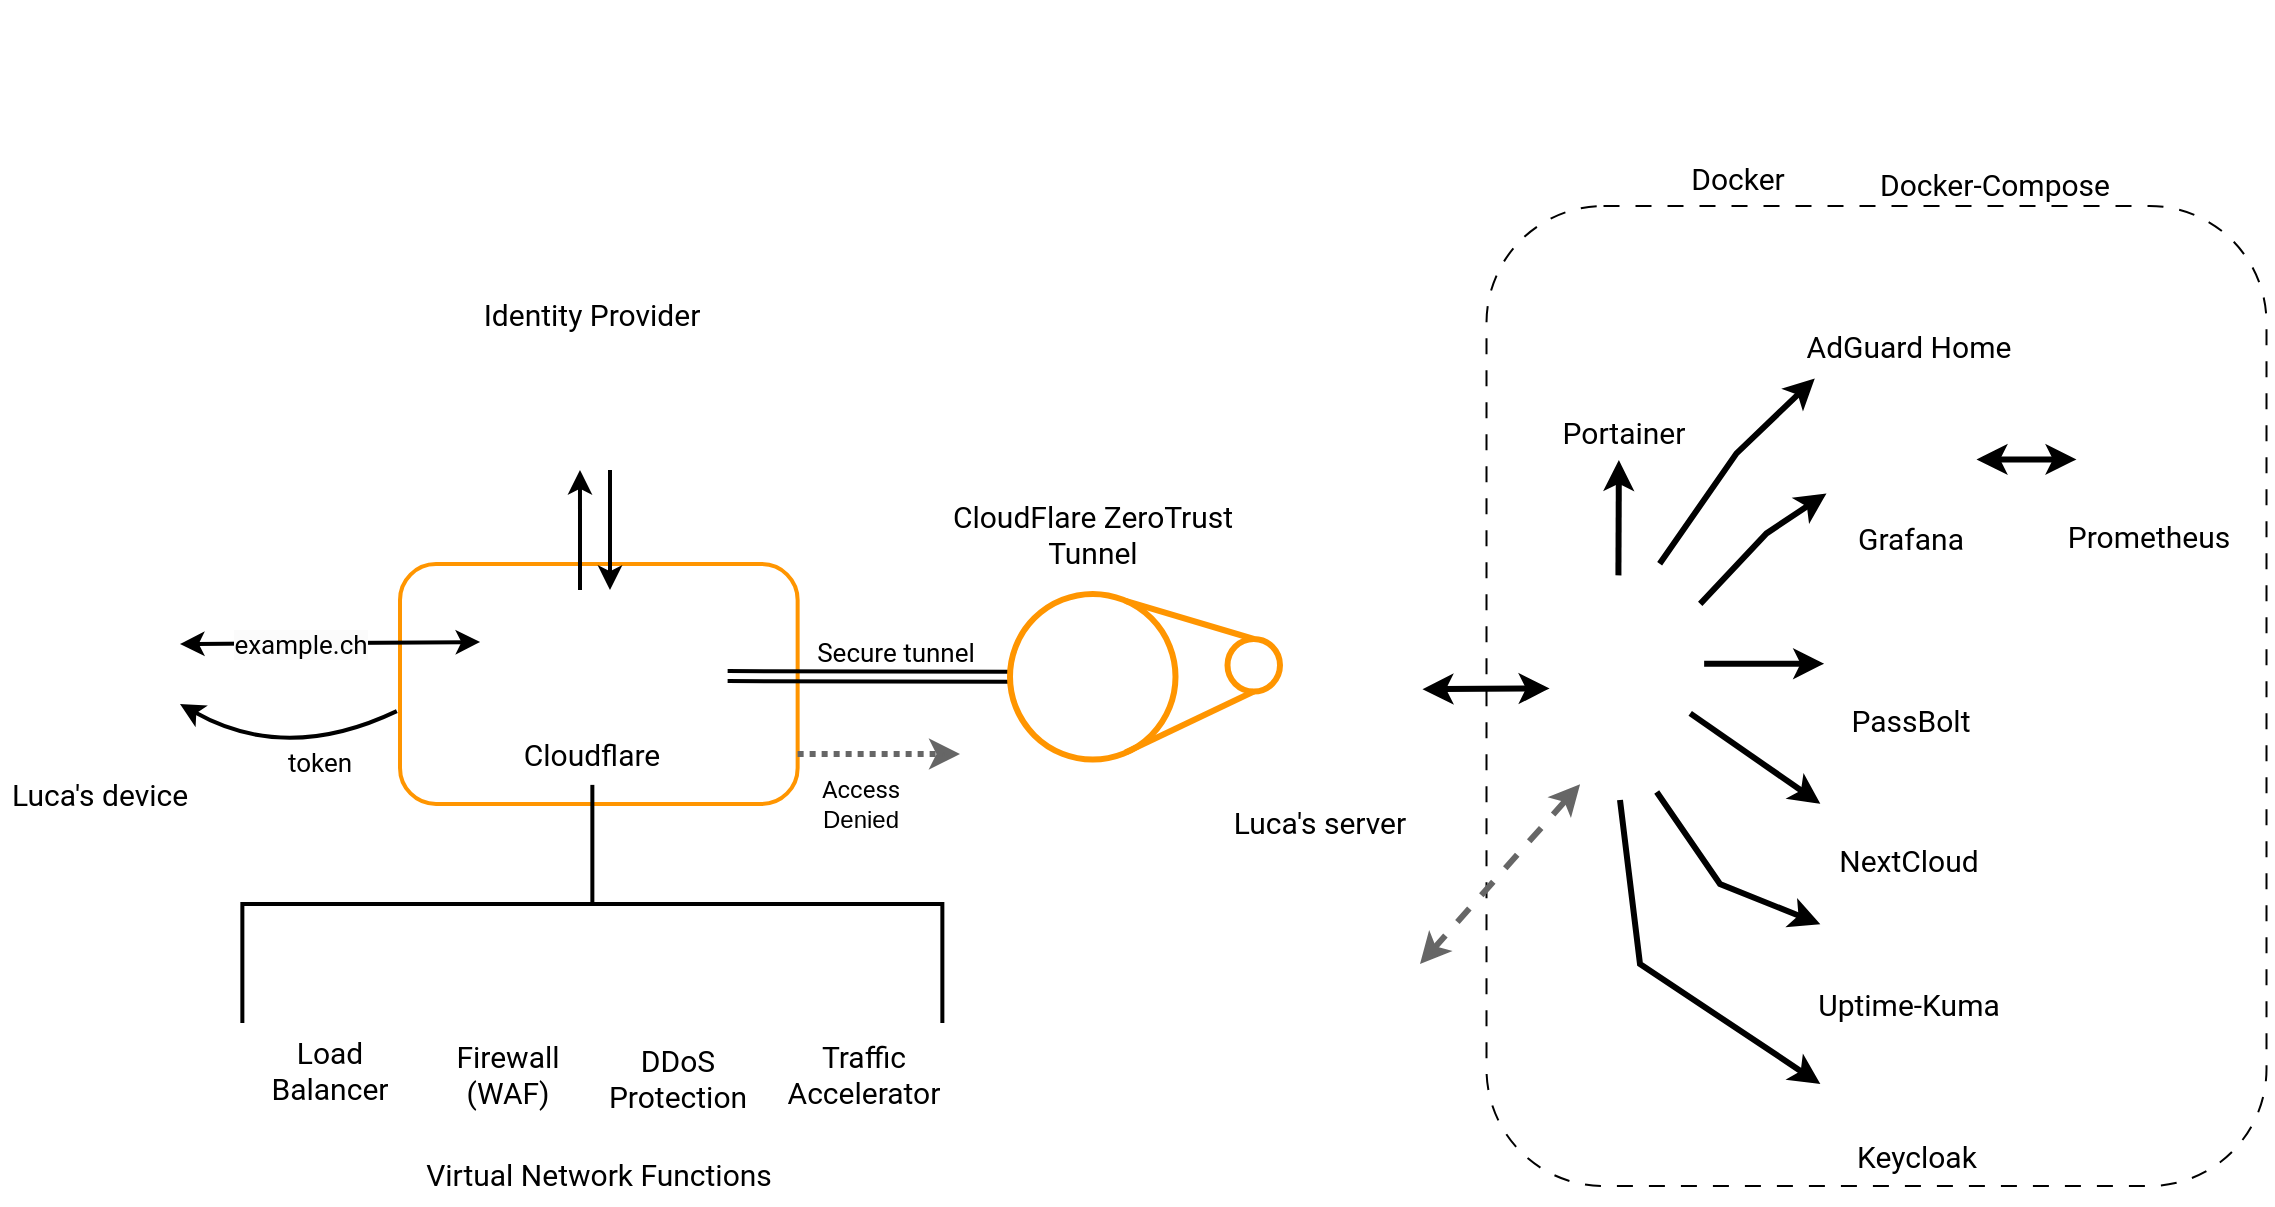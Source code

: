<mxfile version="21.3.3" type="device">
  <diagram name="Page-1" id="MUNQ2RagDNplRtzWQptZ">
    <mxGraphModel dx="3213" dy="1006" grid="1" gridSize="10" guides="1" tooltips="1" connect="1" arrows="1" fold="1" page="1" pageScale="1" pageWidth="850" pageHeight="1100" background="#ffffff" math="0" shadow="0">
      <root>
        <mxCell id="0" />
        <mxCell id="1" parent="0" />
        <mxCell id="4DpClMkkZlTGhRyB2elV-107" value="" style="rounded=1;whiteSpace=wrap;html=1;fillColor=none;dashed=1;dashPattern=8 8;" parent="1" vertex="1">
          <mxGeometry x="153.25" y="151" width="390" height="490" as="geometry" />
        </mxCell>
        <mxCell id="4DpClMkkZlTGhRyB2elV-103" value="" style="shape=image;verticalLabelPosition=bottom;labelBackgroundColor=default;verticalAlign=top;aspect=fixed;imageAspect=0;image=https://cdn-icons-png.flaticon.com/512/757/757179.png;" parent="1" vertex="1">
          <mxGeometry x="5" y="319.69" width="129" height="129" as="geometry" />
        </mxCell>
        <mxCell id="4DpClMkkZlTGhRyB2elV-38" value="" style="rounded=1;whiteSpace=wrap;html=1;fillColor=none;strokeColor=#FF9500;strokeWidth=2;" parent="1" vertex="1">
          <mxGeometry x="-390" y="330" width="198.82" height="120" as="geometry" />
        </mxCell>
        <mxCell id="4DpClMkkZlTGhRyB2elV-18" value="" style="shape=image;verticalLabelPosition=bottom;labelBackgroundColor=default;verticalAlign=top;aspect=fixed;imageAspect=0;image=https://upload.wikimedia.org/wikipedia/commons/thumb/1/1b/Traefik.logo.png/1200px-Traefik.logo.png;" parent="1" vertex="1">
          <mxGeometry x="186.81" y="339.69" width="67.06" height="92.5" as="geometry" />
        </mxCell>
        <mxCell id="4DpClMkkZlTGhRyB2elV-28" value="" style="shape=image;verticalLabelPosition=bottom;labelBackgroundColor=default;verticalAlign=top;aspect=fixed;imageAspect=0;image=https://static-00.iconduck.com/assets.00/portainer-icon-366x512-rt9if7pd.png;" parent="1" vertex="1">
          <mxGeometry x="197.93" y="172.99" width="57.18" height="80" as="geometry" />
        </mxCell>
        <mxCell id="4DpClMkkZlTGhRyB2elV-29" value="" style="shape=image;verticalLabelPosition=bottom;labelBackgroundColor=default;verticalAlign=top;aspect=fixed;imageAspect=0;image=https://gitlab.developers.cam.ac.uk/uploads/-/system/project/avatar/4542/compose.png;" parent="1" vertex="1">
          <mxGeometry x="374.91" y="48.69" width="64.69" height="82" as="geometry" />
        </mxCell>
        <mxCell id="4DpClMkkZlTGhRyB2elV-32" value="" style="shape=image;verticalLabelPosition=bottom;labelBackgroundColor=default;verticalAlign=top;aspect=fixed;imageAspect=0;image=https://icons.veryicon.com/png/o/miscellaneous/two-color-icon-library/user-286.png;" parent="1" vertex="1">
          <mxGeometry x="-590" y="340" width="100" height="100" as="geometry" />
        </mxCell>
        <mxCell id="4DpClMkkZlTGhRyB2elV-33" value="" style="shape=image;verticalLabelPosition=bottom;labelBackgroundColor=default;verticalAlign=top;aspect=fixed;imageAspect=0;image=https://gnulinux.ch/bl-content/uploads/pages/21d48109461a5a4809df8924600e170b/cloudflare_logo.png;" parent="1" vertex="1">
          <mxGeometry x="-360" y="350" width="132.36" height="60" as="geometry" />
        </mxCell>
        <mxCell id="4DpClMkkZlTGhRyB2elV-34" value="Cloudflare" style="text;html=1;strokeColor=none;fillColor=none;align=center;verticalAlign=middle;whiteSpace=wrap;rounded=0;fontFamily=Roboto;fontSource=https%3A%2F%2Ffonts.googleapis.com%2Fcss%3Ffamily%3DRoboto;fontSize=15;" parent="1" vertex="1">
          <mxGeometry x="-323.82" y="410" width="60" height="30" as="geometry" />
        </mxCell>
        <mxCell id="4DpClMkkZlTGhRyB2elV-40" value="&lt;span style=&quot;color: rgb(0, 0, 0); font-size: 13px; font-style: normal; font-variant-ligatures: normal; font-variant-caps: normal; font-weight: 400; letter-spacing: normal; orphans: 2; text-align: center; text-indent: 0px; text-transform: none; widows: 2; word-spacing: 0px; -webkit-text-stroke-width: 0px; background-color: rgb(251, 251, 251); text-decoration-thickness: initial; text-decoration-style: initial; text-decoration-color: initial; float: none; display: inline !important;&quot;&gt;example.ch&lt;/span&gt;" style="endArrow=classic;startArrow=classic;html=1;rounded=0;strokeWidth=2;entryX=0.076;entryY=0.317;entryDx=0;entryDy=0;entryPerimeter=0;fontSize=13;fontFamily=Roboto;fontSource=https%3A%2F%2Ffonts.googleapis.com%2Fcss%3Ffamily%3DRoboto;" parent="1" target="4DpClMkkZlTGhRyB2elV-33" edge="1">
          <mxGeometry x="-0.2" width="50" height="50" relative="1" as="geometry">
            <mxPoint x="-500" y="370" as="sourcePoint" />
            <mxPoint x="-400" y="370" as="targetPoint" />
            <mxPoint as="offset" />
          </mxGeometry>
        </mxCell>
        <mxCell id="4DpClMkkZlTGhRyB2elV-39" value="Luca&#39;s device" style="text;html=1;strokeColor=none;fillColor=none;align=center;verticalAlign=middle;whiteSpace=wrap;rounded=0;fontFamily=Roboto;fontSource=https%3A%2F%2Ffonts.googleapis.com%2Fcss%3Ffamily%3DRoboto;fontSize=15;" parent="1" vertex="1">
          <mxGeometry x="-590" y="430" width="100" height="30" as="geometry" />
        </mxCell>
        <mxCell id="4DpClMkkZlTGhRyB2elV-43" value="" style="curved=1;endArrow=classic;html=1;rounded=0;entryX=0.9;entryY=0.6;entryDx=0;entryDy=0;entryPerimeter=0;strokeWidth=2;exitX=-0.008;exitY=0.613;exitDx=0;exitDy=0;exitPerimeter=0;" parent="1" source="4DpClMkkZlTGhRyB2elV-38" target="4DpClMkkZlTGhRyB2elV-32" edge="1">
          <mxGeometry width="50" height="50" relative="1" as="geometry">
            <mxPoint x="-407" y="401" as="sourcePoint" />
            <mxPoint x="-495.5" y="400.7" as="targetPoint" />
            <Array as="points">
              <mxPoint x="-447" y="430" />
            </Array>
          </mxGeometry>
        </mxCell>
        <mxCell id="4DpClMkkZlTGhRyB2elV-45" value="token" style="text;html=1;strokeColor=none;fillColor=none;align=center;verticalAlign=middle;whiteSpace=wrap;rounded=0;fontFamily=Roboto;fontSource=https%3A%2F%2Ffonts.googleapis.com%2Fcss%3Ffamily%3DRoboto;fontSize=13;" parent="1" vertex="1">
          <mxGeometry x="-460" y="414" width="60" height="30" as="geometry" />
        </mxCell>
        <mxCell id="4DpClMkkZlTGhRyB2elV-46" value="" style="shape=image;verticalLabelPosition=bottom;labelBackgroundColor=default;verticalAlign=top;aspect=fixed;imageAspect=0;image=https://cdn-icons-png.flaticon.com/512/3076/3076409.png;" parent="1" vertex="1">
          <mxGeometry x="-320.59" y="220" width="60" height="60" as="geometry" />
        </mxCell>
        <mxCell id="4DpClMkkZlTGhRyB2elV-50" value="" style="endArrow=classic;html=1;rounded=0;entryX=0.343;entryY=1;entryDx=0;entryDy=0;entryPerimeter=0;strokeWidth=2;" parent="1" edge="1">
          <mxGeometry width="50" height="50" relative="1" as="geometry">
            <mxPoint x="-300" y="343" as="sourcePoint" />
            <mxPoint x="-300.01" y="283" as="targetPoint" />
          </mxGeometry>
        </mxCell>
        <mxCell id="4DpClMkkZlTGhRyB2elV-51" value="" style="endArrow=none;html=1;rounded=0;entryX=0.343;entryY=1;entryDx=0;entryDy=0;entryPerimeter=0;startArrow=classic;startFill=1;endFill=0;strokeWidth=2;" parent="1" edge="1">
          <mxGeometry width="50" height="50" relative="1" as="geometry">
            <mxPoint x="-285" y="343" as="sourcePoint" />
            <mxPoint x="-285" y="283" as="targetPoint" />
          </mxGeometry>
        </mxCell>
        <mxCell id="4DpClMkkZlTGhRyB2elV-52" value="Identity Provider" style="text;html=1;strokeColor=none;fillColor=none;align=center;verticalAlign=middle;whiteSpace=wrap;rounded=0;fontFamily=Roboto;fontSource=https%3A%2F%2Ffonts.googleapis.com%2Fcss%3Ffamily%3DRoboto;fontSize=15;" parent="1" vertex="1">
          <mxGeometry x="-356.73" y="190" width="125.82" height="30" as="geometry" />
        </mxCell>
        <mxCell id="4DpClMkkZlTGhRyB2elV-53" value="" style="shape=image;verticalLabelPosition=bottom;labelBackgroundColor=default;verticalAlign=top;aspect=fixed;imageAspect=0;image=https://cdn0.iconfinder.com/data/icons/small-n-flat/24/678129-lock-512.png;" parent="1" vertex="1">
          <mxGeometry x="-467" y="420.5" width="17" height="17" as="geometry" />
        </mxCell>
        <mxCell id="4DpClMkkZlTGhRyB2elV-54" value="Docker-Compose" style="text;html=1;strokeColor=none;fillColor=none;align=center;verticalAlign=middle;whiteSpace=wrap;rounded=0;fontFamily=Roboto;fontSource=https%3A%2F%2Ffonts.googleapis.com%2Fcss%3Ffamily%3DRoboto;fontSize=15;" parent="1" vertex="1">
          <mxGeometry x="329.75" y="124.69" width="155" height="30" as="geometry" />
        </mxCell>
        <mxCell id="4DpClMkkZlTGhRyB2elV-58" value="" style="strokeWidth=2;html=1;shape=mxgraph.flowchart.annotation_2;align=left;labelPosition=right;pointerEvents=1;rotation=90;" parent="1" vertex="1">
          <mxGeometry x="-353.38" y="325" width="119.12" height="350" as="geometry" />
        </mxCell>
        <mxCell id="4DpClMkkZlTGhRyB2elV-62" value="" style="shape=image;verticalLabelPosition=bottom;labelBackgroundColor=default;verticalAlign=top;aspect=fixed;imageAspect=0;image=https://cdn-icons-png.flaticon.com/512/2059/2059030.png;" parent="1" vertex="1">
          <mxGeometry x="-367.15" y="504" width="60" height="60" as="geometry" />
        </mxCell>
        <mxCell id="4DpClMkkZlTGhRyB2elV-63" value="Firewall&lt;br&gt;(WAF)" style="text;html=1;strokeColor=none;fillColor=none;align=center;verticalAlign=middle;whiteSpace=wrap;rounded=0;fontFamily=Roboto;fontSource=https%3A%2F%2Ffonts.googleapis.com%2Fcss%3Ffamily%3DRoboto;fontSize=15;" parent="1" vertex="1">
          <mxGeometry x="-385.82" y="570" width="100" height="30" as="geometry" />
        </mxCell>
        <mxCell id="4DpClMkkZlTGhRyB2elV-64" value="" style="shape=image;verticalLabelPosition=bottom;labelBackgroundColor=default;verticalAlign=top;aspect=fixed;imageAspect=0;image=https://cdn2.iconfinder.com/data/icons/whcompare-servers-web-hosting/50/ddos-protection-512.png;" parent="1" vertex="1">
          <mxGeometry x="-276.59" y="502" width="65" height="65" as="geometry" />
        </mxCell>
        <mxCell id="4DpClMkkZlTGhRyB2elV-65" value="DDoS&lt;br&gt;Protection" style="text;html=1;strokeColor=none;fillColor=none;align=center;verticalAlign=middle;whiteSpace=wrap;rounded=0;fontFamily=Roboto;fontSource=https%3A%2F%2Ffonts.googleapis.com%2Fcss%3Ffamily%3DRoboto;fontSize=15;" parent="1" vertex="1">
          <mxGeometry x="-301.09" y="572" width="100" height="30" as="geometry" />
        </mxCell>
        <mxCell id="4DpClMkkZlTGhRyB2elV-67" value="" style="shape=image;verticalLabelPosition=bottom;labelBackgroundColor=default;verticalAlign=top;aspect=fixed;imageAspect=0;image=https://cdn-icons-png.flaticon.com/512/1455/1455321.png;" parent="1" vertex="1">
          <mxGeometry x="-191.18" y="501" width="66" height="66" as="geometry" />
        </mxCell>
        <mxCell id="4DpClMkkZlTGhRyB2elV-68" value="Traffic&lt;br&gt;Accelerator" style="text;html=1;strokeColor=none;fillColor=none;align=center;verticalAlign=middle;whiteSpace=wrap;rounded=0;fontFamily=Roboto;fontSource=https%3A%2F%2Ffonts.googleapis.com%2Fcss%3Ffamily%3DRoboto;fontSize=15;" parent="1" vertex="1">
          <mxGeometry x="-207.59" y="570" width="100" height="30" as="geometry" />
        </mxCell>
        <mxCell id="4DpClMkkZlTGhRyB2elV-71" value="&lt;span style=&quot;font-weight: normal;&quot;&gt;Virtual Network Functions&lt;/span&gt;" style="text;html=1;strokeColor=none;fillColor=none;align=center;verticalAlign=middle;whiteSpace=wrap;rounded=0;fontFamily=Roboto;fontSource=https%3A%2F%2Ffonts.googleapis.com%2Fcss%3Ffamily%3DRoboto;fontSize=15;fontStyle=1" parent="1" vertex="1">
          <mxGeometry x="-406.14" y="620" width="231.09" height="30" as="geometry" />
        </mxCell>
        <mxCell id="4DpClMkkZlTGhRyB2elV-73" value="&lt;font style=&quot;font-size: 12px;&quot;&gt;&lt;font style=&quot;font-size: 12px;&quot; face=&quot;Roboto&quot;&gt;Access&lt;br style=&quot;font-size: 12px;&quot;&gt;&lt;/font&gt;Denied&lt;/font&gt;" style="endArrow=classic;html=1;rounded=0;strokeWidth=3;fillColor=#f5f5f5;strokeColor=#666666;dashed=1;dashPattern=1 1;fontSize=12;" parent="1" edge="1">
          <mxGeometry x="-0.232" y="-25" width="50" height="50" relative="1" as="geometry">
            <mxPoint x="-191.18" y="425" as="sourcePoint" />
            <mxPoint x="-110" y="425" as="targetPoint" />
            <mxPoint as="offset" />
          </mxGeometry>
        </mxCell>
        <mxCell id="4DpClMkkZlTGhRyB2elV-74" value="" style="shape=image;verticalLabelPosition=bottom;labelBackgroundColor=default;verticalAlign=top;aspect=fixed;imageAspect=0;image=https://img.uxwing.com/wp-content/themes/uxwing/download/checkmark-cross/cross-icon.png;" parent="1" vertex="1">
          <mxGeometry x="-107.5" y="415.81" width="17.5" height="17.5" as="geometry" />
        </mxCell>
        <mxCell id="4DpClMkkZlTGhRyB2elV-75" value="Portainer" style="text;html=1;strokeColor=none;fillColor=none;align=center;verticalAlign=middle;whiteSpace=wrap;rounded=0;fontFamily=Roboto;fontSource=https%3A%2F%2Ffonts.googleapis.com%2Fcss%3Ffamily%3DRoboto;fontSize=15;" parent="1" vertex="1">
          <mxGeometry x="159.43" y="248.93" width="125.82" height="30" as="geometry" />
        </mxCell>
        <mxCell id="4DpClMkkZlTGhRyB2elV-89" value="" style="shape=image;verticalLabelPosition=bottom;labelBackgroundColor=default;verticalAlign=top;aspect=fixed;imageAspect=0;image=https://www.docker.com/wp-content/uploads/2022/03/Moby-logo.png;" parent="1" vertex="1">
          <mxGeometry x="242.35" y="64.69" width="79.72" height="57.17" as="geometry" />
        </mxCell>
        <mxCell id="4DpClMkkZlTGhRyB2elV-55" value="CloudFlare ZeroTrust&lt;br&gt;Tunnel" style="text;html=1;strokeColor=none;fillColor=none;align=center;verticalAlign=middle;whiteSpace=wrap;rounded=0;fontFamily=Roboto;fontSource=https%3A%2F%2Ffonts.googleapis.com%2Fcss%3Ffamily%3DRoboto;fontSize=15;" parent="1" vertex="1">
          <mxGeometry x="-121.12" y="300" width="155" height="30" as="geometry" />
        </mxCell>
        <mxCell id="4DpClMkkZlTGhRyB2elV-101" value="" style="shape=link;html=1;rounded=0;strokeWidth=2;exitX=1.011;exitY=0.601;exitDx=0;exitDy=0;exitPerimeter=0;" parent="1" source="4DpClMkkZlTGhRyB2elV-33" target="4DpClMkkZlTGhRyB2elV-94" edge="1">
          <mxGeometry width="100" relative="1" as="geometry">
            <mxPoint x="-230" y="381" as="sourcePoint" />
            <mxPoint x="-110" y="380" as="targetPoint" />
          </mxGeometry>
        </mxCell>
        <mxCell id="4DpClMkkZlTGhRyB2elV-102" value="Secure tunnel" style="text;html=1;strokeColor=none;fillColor=none;align=center;verticalAlign=middle;whiteSpace=wrap;rounded=0;fontFamily=Roboto;fontSource=https%3A%2F%2Ffonts.googleapis.com%2Fcss%3Ffamily%3DRoboto;fontSize=13;" parent="1" vertex="1">
          <mxGeometry x="-204.82" y="359.16" width="125.82" height="30" as="geometry" />
        </mxCell>
        <mxCell id="4DpClMkkZlTGhRyB2elV-106" value="Luca&#39;s server" style="text;html=1;strokeColor=none;fillColor=none;align=center;verticalAlign=middle;whiteSpace=wrap;rounded=0;fontFamily=Roboto;fontSource=https%3A%2F%2Ffonts.googleapis.com%2Fcss%3Ffamily%3DRoboto;fontSize=15;" parent="1" vertex="1">
          <mxGeometry x="17.75" y="444" width="103.5" height="30" as="geometry" />
        </mxCell>
        <mxCell id="4DpClMkkZlTGhRyB2elV-112" value="" style="endArrow=classic;startArrow=classic;html=1;rounded=0;strokeWidth=3;entryX=-0.03;entryY=0.492;entryDx=0;entryDy=0;entryPerimeter=0;" parent="1" edge="1">
          <mxGeometry width="50" height="50" relative="1" as="geometry">
            <mxPoint x="121.25" y="392.57" as="sourcePoint" />
            <mxPoint x="184.798" y="392.2" as="targetPoint" />
          </mxGeometry>
        </mxCell>
        <mxCell id="4DpClMkkZlTGhRyB2elV-114" value="Docker" style="text;html=1;strokeColor=none;fillColor=none;align=center;verticalAlign=middle;whiteSpace=wrap;rounded=0;fontFamily=Roboto;fontSource=https%3A%2F%2Ffonts.googleapis.com%2Fcss%3Ffamily%3DRoboto;fontSize=15;" parent="1" vertex="1">
          <mxGeometry x="238.75" y="121.86" width="80" height="30" as="geometry" />
        </mxCell>
        <mxCell id="4DpClMkkZlTGhRyB2elV-116" value="" style="endArrow=classic;startArrow=none;html=1;rounded=0;strokeWidth=3;entryX=0.477;entryY=0.969;entryDx=0;entryDy=0;entryPerimeter=0;exitX=0.122;exitY=0.42;exitDx=0;exitDy=0;exitPerimeter=0;startFill=0;" parent="1" target="4DpClMkkZlTGhRyB2elV-75" edge="1">
          <mxGeometry width="50" height="50" relative="1" as="geometry">
            <mxPoint x="219.21" y="335.69" as="sourcePoint" />
            <mxPoint x="283.43" y="312.42" as="targetPoint" />
          </mxGeometry>
        </mxCell>
        <mxCell id="4DpClMkkZlTGhRyB2elV-120" value="" style="shape=image;verticalLabelPosition=bottom;labelBackgroundColor=default;verticalAlign=top;aspect=fixed;imageAspect=0;image=https://www.freepnglogos.com/uploads/plus-icon/plus-icon-plus-math-icon-download-icons-9.png;" parent="1" vertex="1">
          <mxGeometry x="322.07" y="77.8" width="44.06" height="44.06" as="geometry" />
        </mxCell>
        <mxCell id="4DpClMkkZlTGhRyB2elV-127" value="" style="endArrow=classic;startArrow=none;html=1;rounded=0;strokeWidth=3;entryX=0.115;entryY=1.044;entryDx=0;entryDy=0;entryPerimeter=0;exitX=0.222;exitY=0.365;exitDx=0;exitDy=0;exitPerimeter=0;startFill=0;" parent="1" source="4DpClMkkZlTGhRyB2elV-107" target="4DpClMkkZlTGhRyB2elV-81" edge="1">
          <mxGeometry width="50" height="50" relative="1" as="geometry">
            <mxPoint x="253.25" y="347.69" as="sourcePoint" />
            <mxPoint x="253.29" y="289.69" as="targetPoint" />
            <Array as="points">
              <mxPoint x="278.25" y="274.69" />
            </Array>
          </mxGeometry>
        </mxCell>
        <mxCell id="4DpClMkkZlTGhRyB2elV-128" value="" style="endArrow=classic;startArrow=none;html=1;rounded=0;strokeWidth=3;startFill=0;exitX=0.274;exitY=0.406;exitDx=0;exitDy=0;exitPerimeter=0;" parent="1" source="4DpClMkkZlTGhRyB2elV-107" edge="1">
          <mxGeometry width="50" height="50" relative="1" as="geometry">
            <mxPoint x="263.25" y="364.69" as="sourcePoint" />
            <mxPoint x="323.25" y="294.69" as="targetPoint" />
            <Array as="points">
              <mxPoint x="293.25" y="314.69" />
            </Array>
          </mxGeometry>
        </mxCell>
        <mxCell id="4DpClMkkZlTGhRyB2elV-130" value="" style="endArrow=classic;startArrow=none;html=1;rounded=0;strokeWidth=3;exitX=0.122;exitY=0.42;exitDx=0;exitDy=0;exitPerimeter=0;startFill=0;entryX=0.428;entryY=0.61;entryDx=0;entryDy=0;entryPerimeter=0;" parent="1" target="4DpClMkkZlTGhRyB2elV-107" edge="1">
          <mxGeometry width="50" height="50" relative="1" as="geometry">
            <mxPoint x="255.11" y="404.69" as="sourcePoint" />
            <mxPoint x="323.25" y="395.19" as="targetPoint" />
            <Array as="points" />
          </mxGeometry>
        </mxCell>
        <mxCell id="4DpClMkkZlTGhRyB2elV-133" value="" style="endArrow=classic;startArrow=classic;html=1;rounded=0;strokeWidth=3;startFill=1;" parent="1" edge="1">
          <mxGeometry width="50" height="50" relative="1" as="geometry">
            <mxPoint x="398.25" y="277.69" as="sourcePoint" />
            <mxPoint x="448.25" y="277.69" as="targetPoint" />
          </mxGeometry>
        </mxCell>
        <mxCell id="4DpClMkkZlTGhRyB2elV-20" value="" style="shape=image;verticalLabelPosition=bottom;labelBackgroundColor=default;verticalAlign=top;aspect=fixed;imageAspect=0;image=https://upload.wikimedia.org/wikipedia/commons/a/a3/Adguard.png;" parent="1" vertex="1">
          <mxGeometry x="339.71" y="159.88" width="48.08" height="50" as="geometry" />
        </mxCell>
        <mxCell id="4DpClMkkZlTGhRyB2elV-81" value="AdGuard Home" style="text;html=1;strokeColor=none;fillColor=none;align=center;verticalAlign=middle;whiteSpace=wrap;rounded=0;fontFamily=Roboto;fontSource=https%3A%2F%2Ffonts.googleapis.com%2Fcss%3Ffamily%3DRoboto;fontSize=15;" parent="1" vertex="1">
          <mxGeometry x="303.25" y="205.88" width="123" height="30" as="geometry" />
        </mxCell>
        <mxCell id="4DpClMkkZlTGhRyB2elV-78" value="" style="shape=image;verticalLabelPosition=bottom;labelBackgroundColor=default;verticalAlign=top;aspect=fixed;imageAspect=0;image=https://docs.checkmk.com/latest/images/grafana_logo.png;" parent="1" vertex="1">
          <mxGeometry x="329.25" y="235.88" width="69" height="69" as="geometry" />
        </mxCell>
        <mxCell id="4DpClMkkZlTGhRyB2elV-79" value="Grafana" style="text;html=1;strokeColor=none;fillColor=none;align=center;verticalAlign=middle;whiteSpace=wrap;rounded=0;fontFamily=Roboto;fontSource=https%3A%2F%2Ffonts.googleapis.com%2Fcss%3Ffamily%3DRoboto;fontSize=15;" parent="1" vertex="1">
          <mxGeometry x="304.25" y="302.38" width="123" height="30" as="geometry" />
        </mxCell>
        <mxCell id="4DpClMkkZlTGhRyB2elV-30" value="" style="shape=image;verticalLabelPosition=bottom;labelBackgroundColor=default;verticalAlign=top;aspect=fixed;imageAspect=0;image=https://static-00.iconduck.com/assets.00/passbolt-icon-512x471-u3jpbffe.png;" parent="1" vertex="1">
          <mxGeometry x="329.14" y="332.38" width="65.22" height="60" as="geometry" />
        </mxCell>
        <mxCell id="4DpClMkkZlTGhRyB2elV-85" value="PassBolt" style="text;html=1;strokeColor=none;fillColor=none;align=center;verticalAlign=middle;whiteSpace=wrap;rounded=0;fontFamily=Roboto;fontSource=https%3A%2F%2Ffonts.googleapis.com%2Fcss%3Ffamily%3DRoboto;fontSize=15;" parent="1" vertex="1">
          <mxGeometry x="304.25" y="392.76" width="123" height="30" as="geometry" />
        </mxCell>
        <mxCell id="4DpClMkkZlTGhRyB2elV-25" value="" style="shape=image;verticalLabelPosition=bottom;labelBackgroundColor=default;verticalAlign=top;aspect=fixed;imageAspect=0;image=https://cdn.icon-icons.com/icons2/2699/PNG/512/nextcloud_logo_icon_168948.png;" parent="1" vertex="1">
          <mxGeometry x="329.75" y="416" width="70" height="70" as="geometry" />
        </mxCell>
        <mxCell id="4DpClMkkZlTGhRyB2elV-84" value="NextCloud" style="text;html=1;strokeColor=none;fillColor=none;align=center;verticalAlign=middle;whiteSpace=wrap;rounded=0;fontFamily=Roboto;fontSource=https%3A%2F%2Ffonts.googleapis.com%2Fcss%3Ffamily%3DRoboto;fontSize=15;" parent="1" vertex="1">
          <mxGeometry x="303.25" y="463" width="123" height="30" as="geometry" />
        </mxCell>
        <mxCell id="4DpClMkkZlTGhRyB2elV-26" value="" style="shape=image;verticalLabelPosition=bottom;labelBackgroundColor=default;verticalAlign=top;aspect=fixed;imageAspect=0;image=https://uptime.kuma.pet/img/icon.svg;" parent="1" vertex="1">
          <mxGeometry x="333.79" y="487" width="63" height="63" as="geometry" />
        </mxCell>
        <mxCell id="4DpClMkkZlTGhRyB2elV-86" value="Uptime-Kuma" style="text;html=1;strokeColor=none;fillColor=none;align=center;verticalAlign=middle;whiteSpace=wrap;rounded=0;fontFamily=Roboto;fontSource=https%3A%2F%2Ffonts.googleapis.com%2Fcss%3Ffamily%3DRoboto;fontSize=15;" parent="1" vertex="1">
          <mxGeometry x="303.25" y="535.0" width="123" height="30" as="geometry" />
        </mxCell>
        <mxCell id="4DpClMkkZlTGhRyB2elV-80" value="Prometheus" style="text;html=1;strokeColor=none;fillColor=none;align=center;verticalAlign=middle;whiteSpace=wrap;rounded=0;fontFamily=Roboto;fontSource=https%3A%2F%2Ffonts.googleapis.com%2Fcss%3Ffamily%3DRoboto;fontSize=15;" parent="1" vertex="1">
          <mxGeometry x="423.25" y="301.44" width="123" height="30" as="geometry" />
        </mxCell>
        <mxCell id="4DpClMkkZlTGhRyB2elV-24" value="" style="shape=image;verticalLabelPosition=bottom;labelBackgroundColor=default;verticalAlign=top;aspect=fixed;imageAspect=0;image=https://upload.wikimedia.org/wikipedia/commons/thumb/3/38/Prometheus_software_logo.svg/2066px-Prometheus_software_logo.svg.png;" parent="1" vertex="1">
          <mxGeometry x="454.5" y="241.44" width="60.5" height="60" as="geometry" />
        </mxCell>
        <mxCell id="4DpClMkkZlTGhRyB2elV-96" value="" style="endArrow=none;html=1;rounded=0;strokeWidth=3;fillColor=#f8cecc;strokeColor=#FF9500;exitX=0.698;exitY=0.042;exitDx=0;exitDy=0;exitPerimeter=0;entryX=0.5;entryY=0;entryDx=0;entryDy=0;" parent="1" source="4DpClMkkZlTGhRyB2elV-94" target="4DpClMkkZlTGhRyB2elV-99" edge="1">
          <mxGeometry width="50" height="50" relative="1" as="geometry">
            <mxPoint x="-46.25" y="337.5" as="sourcePoint" />
            <mxPoint x="85" y="378.5" as="targetPoint" />
          </mxGeometry>
        </mxCell>
        <mxCell id="4DpClMkkZlTGhRyB2elV-97" value="" style="endArrow=none;html=1;rounded=0;strokeWidth=3;fillColor=#f8cecc;strokeColor=#FF9500;exitX=0.698;exitY=0.958;exitDx=0;exitDy=0;exitPerimeter=0;entryX=0.5;entryY=1;entryDx=0;entryDy=0;" parent="1" source="4DpClMkkZlTGhRyB2elV-94" target="4DpClMkkZlTGhRyB2elV-99" edge="1">
          <mxGeometry width="50" height="50" relative="1" as="geometry">
            <mxPoint x="-46.25" y="437.5" as="sourcePoint" />
            <mxPoint x="85" y="387.5" as="targetPoint" />
          </mxGeometry>
        </mxCell>
        <mxCell id="4DpClMkkZlTGhRyB2elV-99" value="" style="ellipse;whiteSpace=wrap;html=1;aspect=fixed;strokeColor=#FF9500;fillColor=none;strokeWidth=3;" parent="1" vertex="1">
          <mxGeometry x="23.75" y="367.5" width="26.25" height="26.25" as="geometry" />
        </mxCell>
        <mxCell id="4DpClMkkZlTGhRyB2elV-19" value="" style="shape=image;verticalLabelPosition=bottom;labelBackgroundColor=default;verticalAlign=top;aspect=fixed;imageAspect=0;image=https://gnulinux.ch/bl-content/uploads/pages/21d48109461a5a4809df8924600e170b/cloudflare_logo.png;" parent="1" vertex="1">
          <mxGeometry x="-73.786" y="372.705" width="60.32" height="27.344" as="geometry" />
        </mxCell>
        <mxCell id="4DpClMkkZlTGhRyB2elV-94" value="" style="ellipse;whiteSpace=wrap;html=1;aspect=fixed;strokeColor=#FF9500;fillColor=none;strokeWidth=3;" parent="1" vertex="1">
          <mxGeometry x="-85" y="345" width="82.75" height="82.75" as="geometry" />
        </mxCell>
        <mxCell id="4DpClMkkZlTGhRyB2elV-61" value="Load&lt;br&gt;Balancer" style="text;html=1;strokeColor=none;fillColor=none;align=center;verticalAlign=middle;whiteSpace=wrap;rounded=0;fontFamily=Roboto;fontSource=https%3A%2F%2Ffonts.googleapis.com%2Fcss%3Ffamily%3DRoboto;fontSize=15;" parent="1" vertex="1">
          <mxGeometry x="-475" y="568" width="100" height="30" as="geometry" />
        </mxCell>
        <mxCell id="4DpClMkkZlTGhRyB2elV-135" value="" style="shape=image;verticalLabelPosition=bottom;labelBackgroundColor=default;verticalAlign=top;aspect=fixed;imageAspect=0;image=https://cdn-icons-png.flaticon.com/128/2028/2028266.png;rotation=90;" parent="1" vertex="1">
          <mxGeometry x="-450" y="510" width="54" height="54" as="geometry" />
        </mxCell>
        <mxCell id="4DpClMkkZlTGhRyB2elV-136" value="" style="shape=image;verticalLabelPosition=bottom;labelBackgroundColor=default;verticalAlign=top;aspect=fixed;imageAspect=0;image=https://static-00.iconduck.com/assets.00/lets-encrypt-icon-512x398-p2yz53mj.png;" parent="1" vertex="1">
          <mxGeometry x="25.12" y="529" width="88.76" height="69" as="geometry" />
        </mxCell>
        <mxCell id="4DpClMkkZlTGhRyB2elV-137" value="" style="endArrow=classic;startArrow=classic;html=1;rounded=0;strokeWidth=3;entryX=0.12;entryY=0.59;entryDx=0;entryDy=0;entryPerimeter=0;fillColor=#f5f5f5;strokeColor=#666666;dashed=1;" parent="1" target="4DpClMkkZlTGhRyB2elV-107" edge="1">
          <mxGeometry width="50" height="50" relative="1" as="geometry">
            <mxPoint x="120" y="530" as="sourcePoint" />
            <mxPoint x="203.75" y="465" as="targetPoint" />
          </mxGeometry>
        </mxCell>
        <mxCell id="4DpClMkkZlTGhRyB2elV-141" value="" style="shape=image;verticalLabelPosition=bottom;labelBackgroundColor=default;verticalAlign=top;aspect=fixed;imageAspect=0;image=https://cdn-icons-png.flaticon.com/512/2333/2333249.png;" parent="1" vertex="1">
          <mxGeometry x="17.75" y="469" width="45" height="45" as="geometry" />
        </mxCell>
        <mxCell id="ACsekvA79Q4-G1K36tSZ-1" value="" style="shape=image;verticalLabelPosition=bottom;labelBackgroundColor=default;verticalAlign=top;aspect=fixed;imageAspect=0;image=https://www.marcus-povey.co.uk/wp-content/avatar.png;clipPath=inset(18.67% 1.67% 37% 1.33%);" vertex="1" parent="1">
          <mxGeometry x="323.25" y="572" width="90" height="41.134" as="geometry" />
        </mxCell>
        <mxCell id="ACsekvA79Q4-G1K36tSZ-2" value="Keycloak" style="text;html=1;strokeColor=none;fillColor=none;align=center;verticalAlign=middle;whiteSpace=wrap;rounded=0;fontFamily=Roboto;fontSource=https%3A%2F%2Ffonts.googleapis.com%2Fcss%3Ffamily%3DRoboto;fontSize=15;" vertex="1" parent="1">
          <mxGeometry x="306.75" y="611.0" width="123" height="30" as="geometry" />
        </mxCell>
        <mxCell id="ACsekvA79Q4-G1K36tSZ-3" value="" style="endArrow=classic;startArrow=none;html=1;rounded=0;strokeWidth=3;startFill=0;exitX=0.282;exitY=0.514;exitDx=0;exitDy=0;exitPerimeter=0;entryX=0.436;entryY=0.514;entryDx=0;entryDy=0;entryPerimeter=0;" edge="1" parent="1">
          <mxGeometry width="50" height="50" relative="1" as="geometry">
            <mxPoint x="262.07" y="379.84" as="sourcePoint" />
            <mxPoint x="322.07" y="379.84" as="targetPoint" />
          </mxGeometry>
        </mxCell>
        <mxCell id="ACsekvA79Q4-G1K36tSZ-4" value="" style="endArrow=classic;startArrow=none;html=1;rounded=0;strokeWidth=3;exitX=0.122;exitY=0.42;exitDx=0;exitDy=0;exitPerimeter=0;startFill=0;entryX=0.428;entryY=0.733;entryDx=0;entryDy=0;entryPerimeter=0;" edge="1" parent="1" target="4DpClMkkZlTGhRyB2elV-107">
          <mxGeometry width="50" height="50" relative="1" as="geometry">
            <mxPoint x="238.36" y="444.0" as="sourcePoint" />
            <mxPoint x="303.25" y="489.31" as="targetPoint" />
            <Array as="points">
              <mxPoint x="270" y="490" />
            </Array>
          </mxGeometry>
        </mxCell>
        <mxCell id="ACsekvA79Q4-G1K36tSZ-5" value="" style="endArrow=classic;startArrow=none;html=1;rounded=0;strokeWidth=3;exitX=0.122;exitY=0.42;exitDx=0;exitDy=0;exitPerimeter=0;startFill=0;entryX=0.428;entryY=0.896;entryDx=0;entryDy=0;entryPerimeter=0;" edge="1" parent="1" target="4DpClMkkZlTGhRyB2elV-107">
          <mxGeometry width="50" height="50" relative="1" as="geometry">
            <mxPoint x="220" y="448.0" as="sourcePoint" />
            <mxPoint x="301.64" y="514" as="targetPoint" />
            <Array as="points">
              <mxPoint x="230" y="530" />
            </Array>
          </mxGeometry>
        </mxCell>
      </root>
    </mxGraphModel>
  </diagram>
</mxfile>
